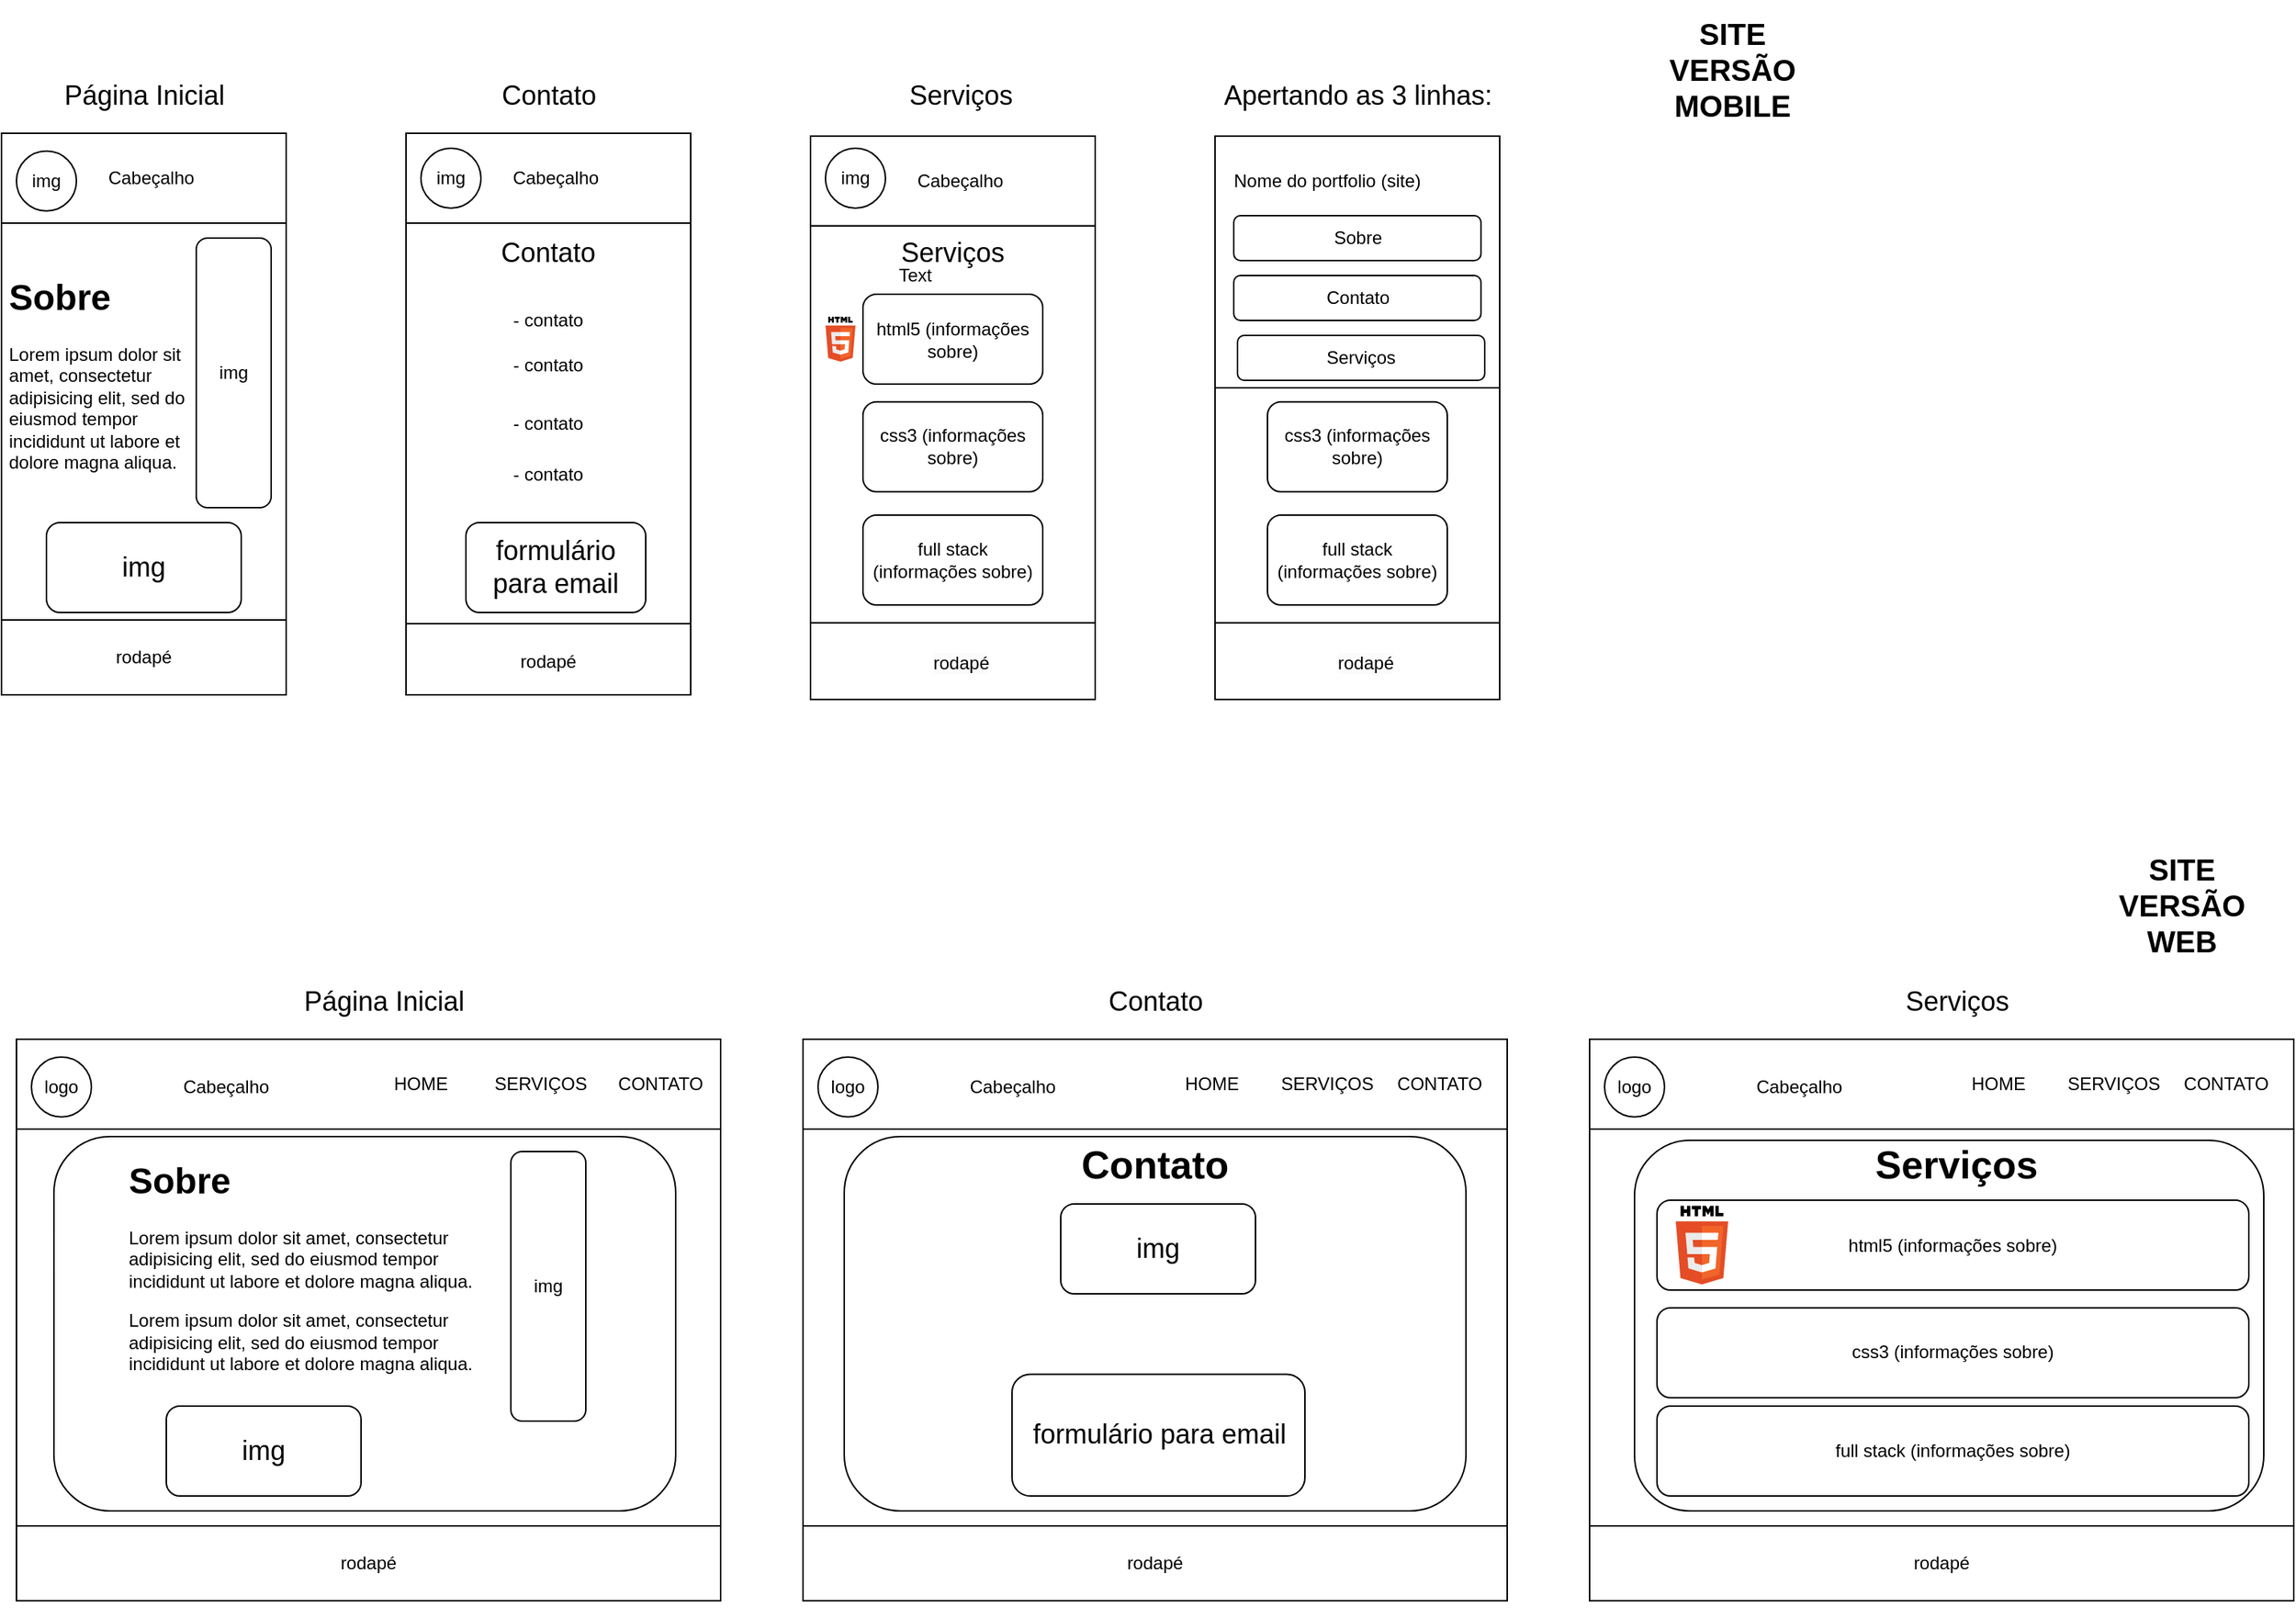 <mxfile version="21.2.2" type="device">
  <diagram name="Página-1" id="8RGgDINJ7ADw3KBuhCvB">
    <mxGraphModel dx="1434" dy="764" grid="1" gridSize="10" guides="1" tooltips="1" connect="1" arrows="1" fold="1" page="1" pageScale="1" pageWidth="827" pageHeight="1169" math="0" shadow="0">
      <root>
        <mxCell id="0" />
        <mxCell id="1" parent="0" />
        <mxCell id="bqbw-1oKw75DQl0EEKA5-62" value="" style="rounded=0;whiteSpace=wrap;html=1;fontSize=18;" vertex="1" parent="1">
          <mxGeometry x="1180" y="765" width="470" height="265" as="geometry" />
        </mxCell>
        <mxCell id="bqbw-1oKw75DQl0EEKA5-120" value="" style="rounded=1;whiteSpace=wrap;html=1;" vertex="1" parent="1">
          <mxGeometry x="1210" y="772.5" width="420" height="247.5" as="geometry" />
        </mxCell>
        <mxCell id="bqbw-1oKw75DQl0EEKA5-60" value="" style="rounded=0;whiteSpace=wrap;html=1;fontSize=18;" vertex="1" parent="1">
          <mxGeometry x="655" y="765" width="470" height="275" as="geometry" />
        </mxCell>
        <mxCell id="bqbw-1oKw75DQl0EEKA5-119" value="" style="rounded=1;whiteSpace=wrap;html=1;" vertex="1" parent="1">
          <mxGeometry x="682.5" y="770" width="415" height="250" as="geometry" />
        </mxCell>
        <mxCell id="bqbw-1oKw75DQl0EEKA5-45" value="" style="rounded=0;whiteSpace=wrap;html=1;fontSize=18;" vertex="1" parent="1">
          <mxGeometry x="130" y="765" width="470" height="265" as="geometry" />
        </mxCell>
        <mxCell id="bqbw-1oKw75DQl0EEKA5-90" value="" style="rounded=1;whiteSpace=wrap;html=1;" vertex="1" parent="1">
          <mxGeometry x="155" y="770" width="415" height="250" as="geometry" />
        </mxCell>
        <mxCell id="-0Nrf5hLDd2SAEaLs9tm-25" value="" style="rounded=0;whiteSpace=wrap;html=1;fontSize=18;" parent="1" vertex="1">
          <mxGeometry x="120" y="160" width="190" height="265" as="geometry" />
        </mxCell>
        <mxCell id="-0Nrf5hLDd2SAEaLs9tm-4" value="" style="rounded=0;whiteSpace=wrap;html=1;" parent="1" vertex="1">
          <mxGeometry x="120" y="100" width="190" height="60" as="geometry" />
        </mxCell>
        <mxCell id="-0Nrf5hLDd2SAEaLs9tm-5" value="rodapé" style="rounded=0;whiteSpace=wrap;html=1;" parent="1" vertex="1">
          <mxGeometry x="120" y="425" width="190" height="50" as="geometry" />
        </mxCell>
        <mxCell id="-0Nrf5hLDd2SAEaLs9tm-6" value="&lt;h1&gt;Sobre&lt;/h1&gt;&lt;p&gt;Lorem ipsum dolor sit amet, consectetur adipisicing elit, sed do eiusmod tempor incididunt ut labore et dolore magna aliqua.&lt;/p&gt;" style="text;html=1;strokeColor=none;fillColor=none;spacing=5;spacingTop=-20;whiteSpace=wrap;overflow=hidden;rounded=0;" parent="1" vertex="1">
          <mxGeometry x="120" y="190" width="130" height="140" as="geometry" />
        </mxCell>
        <mxCell id="-0Nrf5hLDd2SAEaLs9tm-7" value="img" style="ellipse;whiteSpace=wrap;html=1;" parent="1" vertex="1">
          <mxGeometry x="130" y="111.88" width="40" height="40" as="geometry" />
        </mxCell>
        <mxCell id="-0Nrf5hLDd2SAEaLs9tm-11" value="" style="shape=image;html=1;verticalAlign=top;verticalLabelPosition=bottom;labelBackgroundColor=#ffffff;imageAspect=0;aspect=fixed;image=https://cdn3.iconfinder.com/data/icons/faticons/32/list-01-128.png" parent="1" vertex="1">
          <mxGeometry x="270" y="120" width="30" height="30" as="geometry" />
        </mxCell>
        <mxCell id="-0Nrf5hLDd2SAEaLs9tm-12" value="Cabeçalho" style="text;html=1;strokeColor=none;fillColor=none;align=center;verticalAlign=middle;whiteSpace=wrap;rounded=0;" parent="1" vertex="1">
          <mxGeometry x="190" y="115" width="60" height="30" as="geometry" />
        </mxCell>
        <mxCell id="-0Nrf5hLDd2SAEaLs9tm-13" value="img" style="rounded=1;whiteSpace=wrap;html=1;" parent="1" vertex="1">
          <mxGeometry x="250" y="170" width="50" height="180" as="geometry" />
        </mxCell>
        <mxCell id="-0Nrf5hLDd2SAEaLs9tm-14" value="&lt;font style=&quot;font-size: 18px;&quot;&gt;Página Inicial&lt;/font&gt;" style="text;html=1;align=center;verticalAlign=middle;resizable=0;points=[];autosize=1;strokeColor=none;fillColor=none;" parent="1" vertex="1">
          <mxGeometry x="150" y="55" width="130" height="40" as="geometry" />
        </mxCell>
        <mxCell id="-0Nrf5hLDd2SAEaLs9tm-15" value="Contato" style="text;html=1;align=center;verticalAlign=middle;resizable=0;points=[];autosize=1;strokeColor=none;fillColor=none;fontSize=18;" parent="1" vertex="1">
          <mxGeometry x="440" y="55" width="90" height="40" as="geometry" />
        </mxCell>
        <mxCell id="-0Nrf5hLDd2SAEaLs9tm-16" value="Serviços" style="text;html=1;align=center;verticalAlign=middle;resizable=0;points=[];autosize=1;strokeColor=none;fillColor=none;fontSize=18;" parent="1" vertex="1">
          <mxGeometry x="715" y="55" width="90" height="40" as="geometry" />
        </mxCell>
        <mxCell id="-0Nrf5hLDd2SAEaLs9tm-26" value="img" style="rounded=1;whiteSpace=wrap;html=1;fontSize=18;" parent="1" vertex="1">
          <mxGeometry x="150" y="360" width="130" height="60" as="geometry" />
        </mxCell>
        <mxCell id="-0Nrf5hLDd2SAEaLs9tm-33" value="" style="edgeStyle=orthogonalEdgeStyle;rounded=0;orthogonalLoop=1;jettySize=auto;html=1;fontSize=18;" parent="1" source="-0Nrf5hLDd2SAEaLs9tm-29" target="-0Nrf5hLDd2SAEaLs9tm-32" edge="1">
          <mxGeometry relative="1" as="geometry" />
        </mxCell>
        <mxCell id="-0Nrf5hLDd2SAEaLs9tm-29" value="" style="rounded=0;whiteSpace=wrap;html=1;fontSize=18;" parent="1" vertex="1">
          <mxGeometry x="660" y="426.88" width="190" height="51.25" as="geometry" />
        </mxCell>
        <mxCell id="-0Nrf5hLDd2SAEaLs9tm-30" value="" style="rounded=0;whiteSpace=wrap;html=1;fontSize=18;" parent="1" vertex="1">
          <mxGeometry x="390" y="100" width="190" height="60" as="geometry" />
        </mxCell>
        <mxCell id="-0Nrf5hLDd2SAEaLs9tm-27" value="" style="rounded=0;whiteSpace=wrap;html=1;fontSize=18;" parent="1" vertex="1">
          <mxGeometry x="390" y="160" width="190" height="275" as="geometry" />
        </mxCell>
        <mxCell id="-0Nrf5hLDd2SAEaLs9tm-31" value="" style="rounded=0;whiteSpace=wrap;html=1;fontSize=18;" parent="1" vertex="1">
          <mxGeometry x="660" y="101.88" width="190" height="60" as="geometry" />
        </mxCell>
        <mxCell id="-0Nrf5hLDd2SAEaLs9tm-32" value="" style="rounded=0;whiteSpace=wrap;html=1;fontSize=18;" parent="1" vertex="1">
          <mxGeometry x="660" y="161.88" width="190" height="265" as="geometry" />
        </mxCell>
        <mxCell id="-0Nrf5hLDd2SAEaLs9tm-34" value="img" style="ellipse;whiteSpace=wrap;html=1;" parent="1" vertex="1">
          <mxGeometry x="400" y="110" width="40" height="40" as="geometry" />
        </mxCell>
        <mxCell id="-0Nrf5hLDd2SAEaLs9tm-35" value="img" style="ellipse;whiteSpace=wrap;html=1;" parent="1" vertex="1">
          <mxGeometry x="670" y="110" width="40" height="40" as="geometry" />
        </mxCell>
        <mxCell id="-0Nrf5hLDd2SAEaLs9tm-36" value="" style="shape=image;html=1;verticalAlign=top;verticalLabelPosition=bottom;labelBackgroundColor=#ffffff;imageAspect=0;aspect=fixed;image=https://cdn3.iconfinder.com/data/icons/faticons/32/list-01-128.png" parent="1" vertex="1">
          <mxGeometry x="540" y="115" width="30" height="30" as="geometry" />
        </mxCell>
        <mxCell id="-0Nrf5hLDd2SAEaLs9tm-37" value="" style="shape=image;html=1;verticalAlign=top;verticalLabelPosition=bottom;labelBackgroundColor=#ffffff;imageAspect=0;aspect=fixed;image=https://cdn3.iconfinder.com/data/icons/faticons/32/list-01-128.png" parent="1" vertex="1">
          <mxGeometry x="810" y="115" width="30" height="30" as="geometry" />
        </mxCell>
        <mxCell id="-0Nrf5hLDd2SAEaLs9tm-38" value="Cabeçalho" style="text;html=1;strokeColor=none;fillColor=none;align=center;verticalAlign=middle;whiteSpace=wrap;rounded=0;" parent="1" vertex="1">
          <mxGeometry x="460" y="115" width="60" height="30" as="geometry" />
        </mxCell>
        <mxCell id="-0Nrf5hLDd2SAEaLs9tm-39" value="Cabeçalho" style="text;html=1;strokeColor=none;fillColor=none;align=center;verticalAlign=middle;whiteSpace=wrap;rounded=0;" parent="1" vertex="1">
          <mxGeometry x="730" y="116.88" width="60" height="30" as="geometry" />
        </mxCell>
        <mxCell id="-0Nrf5hLDd2SAEaLs9tm-41" value="&lt;span style=&quot;color: rgb(0, 0, 0); font-family: Helvetica; font-size: 12px; font-style: normal; font-variant-ligatures: normal; font-variant-caps: normal; font-weight: 400; letter-spacing: normal; orphans: 2; text-align: center; text-indent: 0px; text-transform: none; widows: 2; word-spacing: 0px; -webkit-text-stroke-width: 0px; background-color: rgb(251, 251, 251); text-decoration-thickness: initial; text-decoration-style: initial; text-decoration-color: initial; float: none; display: inline !important;&quot;&gt;rodapé&lt;/span&gt;" style="text;whiteSpace=wrap;html=1;fontSize=18;" parent="1" vertex="1">
          <mxGeometry x="740" y="435" width="40" height="35" as="geometry" />
        </mxCell>
        <mxCell id="-0Nrf5hLDd2SAEaLs9tm-42" value="Contato" style="text;html=1;strokeColor=none;fillColor=none;align=center;verticalAlign=middle;whiteSpace=wrap;rounded=0;fontSize=18;" parent="1" vertex="1">
          <mxGeometry x="455" y="165" width="60" height="30" as="geometry" />
        </mxCell>
        <mxCell id="-0Nrf5hLDd2SAEaLs9tm-43" value="formulário para email" style="rounded=1;whiteSpace=wrap;html=1;fontSize=18;" parent="1" vertex="1">
          <mxGeometry x="430" y="360" width="120" height="60" as="geometry" />
        </mxCell>
        <mxCell id="-0Nrf5hLDd2SAEaLs9tm-40" value="&lt;span style=&quot;color: rgb(0, 0, 0); font-family: Helvetica; font-size: 12px; font-style: normal; font-variant-ligatures: normal; font-variant-caps: normal; font-weight: 400; letter-spacing: normal; orphans: 2; text-align: center; text-indent: 0px; text-transform: none; widows: 2; word-spacing: 0px; -webkit-text-stroke-width: 0px; background-color: rgb(251, 251, 251); text-decoration-thickness: initial; text-decoration-style: initial; text-decoration-color: initial; float: none; display: inline !important;&quot;&gt;rodapé&lt;/span&gt;" style="text;whiteSpace=wrap;html=1;fontSize=18;" parent="1" vertex="1">
          <mxGeometry x="470" y="435" width="70" height="50" as="geometry" />
        </mxCell>
        <mxCell id="-0Nrf5hLDd2SAEaLs9tm-28" value="&lt;font style=&quot;font-size: 12px;&quot;&gt;rodapé&lt;/font&gt;" style="rounded=0;whiteSpace=wrap;html=1;fontSize=18;" parent="1" vertex="1">
          <mxGeometry x="390" y="427.5" width="190" height="47.5" as="geometry" />
        </mxCell>
        <mxCell id="-0Nrf5hLDd2SAEaLs9tm-44" value="" style="shape=image;html=1;verticalAlign=top;verticalLabelPosition=bottom;labelBackgroundColor=#ffffff;imageAspect=0;aspect=fixed;image=https://cdn3.iconfinder.com/data/icons/minimalisticons/28/phone-128.png;fontSize=12;" parent="1" vertex="1">
          <mxGeometry x="414" y="215" width="20" height="20" as="geometry" />
        </mxCell>
        <mxCell id="-0Nrf5hLDd2SAEaLs9tm-45" value="" style="shape=image;html=1;verticalAlign=top;verticalLabelPosition=bottom;labelBackgroundColor=#ffffff;imageAspect=0;aspect=fixed;image=https://cdn1.iconfinder.com/data/icons/logo-s-icon-pack-collection/512/whatsup-128.png;fontSize=12;" parent="1" vertex="1">
          <mxGeometry x="411.5" y="242.5" width="25" height="25" as="geometry" />
        </mxCell>
        <mxCell id="-0Nrf5hLDd2SAEaLs9tm-46" value="" style="shape=image;html=1;verticalAlign=top;verticalLabelPosition=bottom;labelBackgroundColor=#ffffff;imageAspect=0;aspect=fixed;image=https://cdn4.iconfinder.com/data/icons/ionicons/512/icon-social-github-128.png;fontSize=12;" parent="1" vertex="1">
          <mxGeometry x="408" y="274" width="32" height="32" as="geometry" />
        </mxCell>
        <mxCell id="-0Nrf5hLDd2SAEaLs9tm-47" value="" style="shape=image;html=1;verticalAlign=top;verticalLabelPosition=bottom;labelBackgroundColor=#ffffff;imageAspect=0;aspect=fixed;image=https://cdn3.iconfinder.com/data/icons/picons-social/57/11-linkedin-128.png;fontSize=12;" parent="1" vertex="1">
          <mxGeometry x="411.5" y="315" width="25" height="25" as="geometry" />
        </mxCell>
        <mxCell id="-0Nrf5hLDd2SAEaLs9tm-48" value="- contato" style="text;html=1;strokeColor=none;fillColor=none;align=center;verticalAlign=middle;whiteSpace=wrap;rounded=0;fontSize=12;" parent="1" vertex="1">
          <mxGeometry x="455" y="210" width="60" height="30" as="geometry" />
        </mxCell>
        <mxCell id="-0Nrf5hLDd2SAEaLs9tm-49" value="- contato" style="text;html=1;strokeColor=none;fillColor=none;align=center;verticalAlign=middle;whiteSpace=wrap;rounded=0;fontSize=12;" parent="1" vertex="1">
          <mxGeometry x="455" y="240" width="60" height="30" as="geometry" />
        </mxCell>
        <mxCell id="-0Nrf5hLDd2SAEaLs9tm-51" value="- contato" style="text;html=1;strokeColor=none;fillColor=none;align=center;verticalAlign=middle;whiteSpace=wrap;rounded=0;fontSize=12;" parent="1" vertex="1">
          <mxGeometry x="455" y="279.38" width="60" height="30" as="geometry" />
        </mxCell>
        <mxCell id="-0Nrf5hLDd2SAEaLs9tm-52" value="- contato" style="text;html=1;strokeColor=none;fillColor=none;align=center;verticalAlign=middle;whiteSpace=wrap;rounded=0;fontSize=12;" parent="1" vertex="1">
          <mxGeometry x="455" y="312.5" width="60" height="30" as="geometry" />
        </mxCell>
        <mxCell id="-0Nrf5hLDd2SAEaLs9tm-53" value="html5 (informações sobre)" style="rounded=1;whiteSpace=wrap;html=1;fontSize=12;" parent="1" vertex="1">
          <mxGeometry x="695" y="207.5" width="120" height="60" as="geometry" />
        </mxCell>
        <mxCell id="-0Nrf5hLDd2SAEaLs9tm-54" value="Serviços" style="text;html=1;strokeColor=none;fillColor=none;align=center;verticalAlign=middle;whiteSpace=wrap;rounded=0;fontSize=18;" parent="1" vertex="1">
          <mxGeometry x="725" y="165" width="60" height="30" as="geometry" />
        </mxCell>
        <mxCell id="-0Nrf5hLDd2SAEaLs9tm-55" value="css3 (informações sobre)" style="rounded=1;whiteSpace=wrap;html=1;fontSize=12;" parent="1" vertex="1">
          <mxGeometry x="695" y="279.38" width="120" height="60" as="geometry" />
        </mxCell>
        <mxCell id="-0Nrf5hLDd2SAEaLs9tm-56" value="full stack (informações sobre)" style="rounded=1;whiteSpace=wrap;html=1;fontSize=12;" parent="1" vertex="1">
          <mxGeometry x="695" y="355" width="120" height="60" as="geometry" />
        </mxCell>
        <mxCell id="-0Nrf5hLDd2SAEaLs9tm-57" value="" style="dashed=0;outlineConnect=0;html=1;align=center;labelPosition=center;verticalLabelPosition=bottom;verticalAlign=top;shape=mxgraph.weblogos.html5;fontSize=12;" parent="1" vertex="1">
          <mxGeometry x="670" y="222.5" width="20" height="30" as="geometry" />
        </mxCell>
        <mxCell id="-0Nrf5hLDd2SAEaLs9tm-58" value="" style="shape=image;html=1;verticalAlign=top;verticalLabelPosition=bottom;labelBackgroundColor=#ffffff;imageAspect=0;aspect=fixed;image=https://cdn1.iconfinder.com/data/icons/ionicons-fill-vol-2/512/logo-css3-128.png;fontSize=12;" parent="1" vertex="1">
          <mxGeometry x="665.69" y="295.07" width="28.62" height="28.62" as="geometry" />
        </mxCell>
        <mxCell id="1HQoGftpLNDWAwF-UApB-1" value="" style="edgeStyle=orthogonalEdgeStyle;rounded=0;orthogonalLoop=1;jettySize=auto;html=1;fontSize=18;" parent="1" source="1HQoGftpLNDWAwF-UApB-2" target="1HQoGftpLNDWAwF-UApB-4" edge="1">
          <mxGeometry relative="1" as="geometry" />
        </mxCell>
        <mxCell id="1HQoGftpLNDWAwF-UApB-2" value="" style="rounded=0;whiteSpace=wrap;html=1;fontSize=18;" parent="1" vertex="1">
          <mxGeometry x="930" y="426.88" width="190" height="51.25" as="geometry" />
        </mxCell>
        <mxCell id="1HQoGftpLNDWAwF-UApB-4" value="" style="rounded=0;whiteSpace=wrap;html=1;fontSize=18;" parent="1" vertex="1">
          <mxGeometry x="930" y="161.88" width="190" height="265" as="geometry" />
        </mxCell>
        <mxCell id="1HQoGftpLNDWAwF-UApB-5" value="" style="ellipse;whiteSpace=wrap;html=1;" parent="1" vertex="1">
          <mxGeometry x="940" y="110" width="40" height="40" as="geometry" />
        </mxCell>
        <mxCell id="1HQoGftpLNDWAwF-UApB-6" value="" style="shape=image;html=1;verticalAlign=top;verticalLabelPosition=bottom;labelBackgroundColor=#ffffff;imageAspect=0;aspect=fixed;image=https://cdn3.iconfinder.com/data/icons/faticons/32/list-01-128.png" parent="1" vertex="1">
          <mxGeometry x="1080" y="115" width="30" height="30" as="geometry" />
        </mxCell>
        <mxCell id="1HQoGftpLNDWAwF-UApB-7" value="Cabeçalho" style="text;html=1;strokeColor=none;fillColor=none;align=center;verticalAlign=middle;whiteSpace=wrap;rounded=0;" parent="1" vertex="1">
          <mxGeometry x="1000" y="116.88" width="60" height="30" as="geometry" />
        </mxCell>
        <mxCell id="1HQoGftpLNDWAwF-UApB-8" value="&lt;span style=&quot;color: rgb(0, 0, 0); font-family: Helvetica; font-size: 12px; font-style: normal; font-variant-ligatures: normal; font-variant-caps: normal; font-weight: 400; letter-spacing: normal; orphans: 2; text-align: center; text-indent: 0px; text-transform: none; widows: 2; word-spacing: 0px; -webkit-text-stroke-width: 0px; background-color: rgb(251, 251, 251); text-decoration-thickness: initial; text-decoration-style: initial; text-decoration-color: initial; float: none; display: inline !important;&quot;&gt;rodapé&lt;/span&gt;" style="text;whiteSpace=wrap;html=1;fontSize=18;" parent="1" vertex="1">
          <mxGeometry x="1010" y="435" width="40" height="35" as="geometry" />
        </mxCell>
        <mxCell id="1HQoGftpLNDWAwF-UApB-9" value="html5 (informações sobre)" style="rounded=1;whiteSpace=wrap;html=1;fontSize=12;" parent="1" vertex="1">
          <mxGeometry x="965" y="207.5" width="120" height="60" as="geometry" />
        </mxCell>
        <mxCell id="1HQoGftpLNDWAwF-UApB-10" value="Serviços" style="text;html=1;strokeColor=none;fillColor=none;align=center;verticalAlign=middle;whiteSpace=wrap;rounded=0;fontSize=18;" parent="1" vertex="1">
          <mxGeometry x="995" y="165" width="60" height="30" as="geometry" />
        </mxCell>
        <mxCell id="1HQoGftpLNDWAwF-UApB-11" value="css3 (informações sobre)" style="rounded=1;whiteSpace=wrap;html=1;fontSize=12;" parent="1" vertex="1">
          <mxGeometry x="965" y="279.38" width="120" height="60" as="geometry" />
        </mxCell>
        <mxCell id="1HQoGftpLNDWAwF-UApB-12" value="full stack (informações sobre)" style="rounded=1;whiteSpace=wrap;html=1;fontSize=12;" parent="1" vertex="1">
          <mxGeometry x="965" y="355" width="120" height="60" as="geometry" />
        </mxCell>
        <mxCell id="1HQoGftpLNDWAwF-UApB-13" value="" style="dashed=0;outlineConnect=0;html=1;align=center;labelPosition=center;verticalLabelPosition=bottom;verticalAlign=top;shape=mxgraph.weblogos.html5;fontSize=12;" parent="1" vertex="1">
          <mxGeometry x="940" y="222.5" width="20" height="30" as="geometry" />
        </mxCell>
        <mxCell id="1HQoGftpLNDWAwF-UApB-14" value="" style="shape=image;html=1;verticalAlign=top;verticalLabelPosition=bottom;labelBackgroundColor=#ffffff;imageAspect=0;aspect=fixed;image=https://cdn1.iconfinder.com/data/icons/ionicons-fill-vol-2/512/logo-css3-128.png;fontSize=12;" parent="1" vertex="1">
          <mxGeometry x="935.69" y="295.07" width="28.62" height="28.62" as="geometry" />
        </mxCell>
        <mxCell id="1HQoGftpLNDWAwF-UApB-3" value="" style="rounded=0;whiteSpace=wrap;html=1;fontSize=18;" parent="1" vertex="1">
          <mxGeometry x="930" y="101.88" width="190" height="168.12" as="geometry" />
        </mxCell>
        <mxCell id="1HQoGftpLNDWAwF-UApB-15" value="" style="shape=image;html=1;verticalAlign=top;verticalLabelPosition=bottom;labelBackgroundColor=#ffffff;imageAspect=0;aspect=fixed;image=https://cdn3.iconfinder.com/data/icons/faticons/32/list-01-128.png" parent="1" vertex="1">
          <mxGeometry x="1080" y="116.88" width="30" height="30" as="geometry" />
        </mxCell>
        <mxCell id="1HQoGftpLNDWAwF-UApB-16" value="Apertando as 3 linhas:" style="text;html=1;align=center;verticalAlign=middle;resizable=0;points=[];autosize=1;strokeColor=none;fillColor=none;fontSize=18;" parent="1" vertex="1">
          <mxGeometry x="925" y="55" width="200" height="40" as="geometry" />
        </mxCell>
        <mxCell id="1HQoGftpLNDWAwF-UApB-18" value="Sobre" style="rounded=1;whiteSpace=wrap;html=1;" parent="1" vertex="1">
          <mxGeometry x="942.5" y="155" width="165" height="30" as="geometry" />
        </mxCell>
        <mxCell id="1HQoGftpLNDWAwF-UApB-20" value="Serviços" style="rounded=1;whiteSpace=wrap;html=1;" parent="1" vertex="1">
          <mxGeometry x="945" y="235" width="165" height="30" as="geometry" />
        </mxCell>
        <mxCell id="1HQoGftpLNDWAwF-UApB-22" value="Contato" style="rounded=1;whiteSpace=wrap;html=1;" parent="1" vertex="1">
          <mxGeometry x="942.5" y="195" width="165" height="30" as="geometry" />
        </mxCell>
        <mxCell id="1HQoGftpLNDWAwF-UApB-23" value="Nome do portfolio (site)" style="text;html=1;strokeColor=none;fillColor=none;align=center;verticalAlign=middle;whiteSpace=wrap;rounded=0;" parent="1" vertex="1">
          <mxGeometry x="940" y="116.88" width="130" height="30" as="geometry" />
        </mxCell>
        <mxCell id="bqbw-1oKw75DQl0EEKA5-1" value="Text" style="text;html=1;strokeColor=none;fillColor=none;align=center;verticalAlign=middle;whiteSpace=wrap;rounded=0;" vertex="1" parent="1">
          <mxGeometry x="700" y="180" width="60" height="30" as="geometry" />
        </mxCell>
        <mxCell id="bqbw-1oKw75DQl0EEKA5-2" value="&lt;b&gt;&lt;font style=&quot;font-size: 20px;&quot;&gt;SITE&lt;br&gt;VERSÃO&lt;br&gt;MOBILE&lt;/font&gt;&lt;/b&gt;" style="text;html=1;align=center;verticalAlign=middle;resizable=0;points=[];autosize=1;strokeColor=none;fillColor=none;" vertex="1" parent="1">
          <mxGeometry x="1220" y="11.88" width="110" height="90" as="geometry" />
        </mxCell>
        <mxCell id="bqbw-1oKw75DQl0EEKA5-46" value="" style="rounded=0;whiteSpace=wrap;html=1;" vertex="1" parent="1">
          <mxGeometry x="130" y="705" width="470" height="60" as="geometry" />
        </mxCell>
        <mxCell id="bqbw-1oKw75DQl0EEKA5-47" value="rodapé" style="rounded=0;whiteSpace=wrap;html=1;" vertex="1" parent="1">
          <mxGeometry x="130" y="1030" width="470" height="50" as="geometry" />
        </mxCell>
        <mxCell id="bqbw-1oKw75DQl0EEKA5-48" value="&lt;h1&gt;Sobre&lt;/h1&gt;&lt;p&gt;Lorem ipsum dolor sit amet, consectetur adipisicing elit, sed do eiusmod tempor incididunt ut labore et dolore magna aliqua.&lt;/p&gt;&lt;p&gt;Lorem ipsum dolor sit amet, consectetur adipisicing elit, sed do eiusmod tempor incididunt ut labore et dolore magna aliqua.&lt;br&gt;&lt;/p&gt;" style="text;html=1;strokeColor=none;fillColor=none;spacing=5;spacingTop=-20;whiteSpace=wrap;overflow=hidden;rounded=0;" vertex="1" parent="1">
          <mxGeometry x="200" y="780" width="240" height="170" as="geometry" />
        </mxCell>
        <mxCell id="bqbw-1oKw75DQl0EEKA5-49" value="logo" style="ellipse;whiteSpace=wrap;html=1;" vertex="1" parent="1">
          <mxGeometry x="140" y="716.88" width="40" height="40" as="geometry" />
        </mxCell>
        <mxCell id="bqbw-1oKw75DQl0EEKA5-51" value="Cabeçalho" style="text;html=1;strokeColor=none;fillColor=none;align=center;verticalAlign=middle;whiteSpace=wrap;rounded=0;" vertex="1" parent="1">
          <mxGeometry x="240" y="721.88" width="60" height="30" as="geometry" />
        </mxCell>
        <mxCell id="bqbw-1oKw75DQl0EEKA5-52" value="img" style="rounded=1;whiteSpace=wrap;html=1;" vertex="1" parent="1">
          <mxGeometry x="460" y="780" width="50" height="180" as="geometry" />
        </mxCell>
        <mxCell id="bqbw-1oKw75DQl0EEKA5-53" value="&lt;font style=&quot;font-size: 18px;&quot;&gt;Página Inicial&lt;/font&gt;" style="text;html=1;align=center;verticalAlign=middle;resizable=0;points=[];autosize=1;strokeColor=none;fillColor=none;" vertex="1" parent="1">
          <mxGeometry x="310" y="660" width="130" height="40" as="geometry" />
        </mxCell>
        <mxCell id="bqbw-1oKw75DQl0EEKA5-54" value="Contato" style="text;html=1;align=center;verticalAlign=middle;resizable=0;points=[];autosize=1;strokeColor=none;fillColor=none;fontSize=18;" vertex="1" parent="1">
          <mxGeometry x="845" y="660" width="90" height="40" as="geometry" />
        </mxCell>
        <mxCell id="bqbw-1oKw75DQl0EEKA5-55" value="Serviços" style="text;html=1;align=center;verticalAlign=middle;resizable=0;points=[];autosize=1;strokeColor=none;fillColor=none;fontSize=18;" vertex="1" parent="1">
          <mxGeometry x="1380" y="660" width="90" height="40" as="geometry" />
        </mxCell>
        <mxCell id="bqbw-1oKw75DQl0EEKA5-56" value="img" style="rounded=1;whiteSpace=wrap;html=1;fontSize=18;" vertex="1" parent="1">
          <mxGeometry x="230" y="950" width="130" height="60" as="geometry" />
        </mxCell>
        <mxCell id="bqbw-1oKw75DQl0EEKA5-69" value="&lt;span style=&quot;color: rgb(0, 0, 0); font-family: Helvetica; font-size: 12px; font-style: normal; font-variant-ligatures: normal; font-variant-caps: normal; font-weight: 400; letter-spacing: normal; orphans: 2; text-align: center; text-indent: 0px; text-transform: none; widows: 2; word-spacing: 0px; -webkit-text-stroke-width: 0px; background-color: rgb(251, 251, 251); text-decoration-thickness: initial; text-decoration-style: initial; text-decoration-color: initial; float: none; display: inline !important;&quot;&gt;rodapé&lt;/span&gt;" style="text;whiteSpace=wrap;html=1;fontSize=18;" vertex="1" parent="1">
          <mxGeometry x="1240" y="1040" width="40" height="35" as="geometry" />
        </mxCell>
        <mxCell id="bqbw-1oKw75DQl0EEKA5-70" value="&lt;h1 style=&quot;border-color: var(--border-color); text-align: left;&quot;&gt;&lt;font style=&quot;font-size: 26px;&quot;&gt;Contato&lt;/font&gt;&lt;/h1&gt;" style="text;html=1;strokeColor=none;fillColor=none;align=center;verticalAlign=middle;whiteSpace=wrap;rounded=0;fontSize=18;" vertex="1" parent="1">
          <mxGeometry x="860" y="770" width="60" height="30" as="geometry" />
        </mxCell>
        <mxCell id="bqbw-1oKw75DQl0EEKA5-71" value="formulário para email" style="rounded=1;whiteSpace=wrap;html=1;fontSize=18;" vertex="1" parent="1">
          <mxGeometry x="794.5" y="928.69" width="195.5" height="81.31" as="geometry" />
        </mxCell>
        <mxCell id="bqbw-1oKw75DQl0EEKA5-72" value="&lt;span style=&quot;color: rgb(0, 0, 0); font-family: Helvetica; font-size: 12px; font-style: normal; font-variant-ligatures: normal; font-variant-caps: normal; font-weight: 400; letter-spacing: normal; orphans: 2; text-align: center; text-indent: 0px; text-transform: none; widows: 2; word-spacing: 0px; -webkit-text-stroke-width: 0px; background-color: rgb(251, 251, 251); text-decoration-thickness: initial; text-decoration-style: initial; text-decoration-color: initial; float: none; display: inline !important;&quot;&gt;rodapé&lt;/span&gt;" style="text;whiteSpace=wrap;html=1;fontSize=18;" vertex="1" parent="1">
          <mxGeometry x="960" y="1040" width="70" height="50" as="geometry" />
        </mxCell>
        <mxCell id="bqbw-1oKw75DQl0EEKA5-73" value="&lt;font style=&quot;font-size: 12px;&quot;&gt;rodapé&lt;/font&gt;" style="rounded=0;whiteSpace=wrap;html=1;fontSize=18;" vertex="1" parent="1">
          <mxGeometry x="880" y="1032.5" width="190" height="47.5" as="geometry" />
        </mxCell>
        <mxCell id="bqbw-1oKw75DQl0EEKA5-74" value="" style="shape=image;html=1;verticalAlign=top;verticalLabelPosition=bottom;labelBackgroundColor=#ffffff;imageAspect=0;aspect=fixed;image=https://cdn3.iconfinder.com/data/icons/minimalisticons/28/phone-128.png;fontSize=12;" vertex="1" parent="1">
          <mxGeometry x="947.5" y="890.5" width="25" height="25" as="geometry" />
        </mxCell>
        <mxCell id="bqbw-1oKw75DQl0EEKA5-75" value="" style="shape=image;html=1;verticalAlign=top;verticalLabelPosition=bottom;labelBackgroundColor=#ffffff;imageAspect=0;aspect=fixed;image=https://cdn1.iconfinder.com/data/icons/logo-s-icon-pack-collection/512/whatsup-128.png;fontSize=12;" vertex="1" parent="1">
          <mxGeometry x="902.5" y="889.25" width="27.5" height="27.5" as="geometry" />
        </mxCell>
        <mxCell id="bqbw-1oKw75DQl0EEKA5-76" value="" style="shape=image;html=1;verticalAlign=top;verticalLabelPosition=bottom;labelBackgroundColor=#ffffff;imageAspect=0;aspect=fixed;image=https://cdn4.iconfinder.com/data/icons/ionicons/512/icon-social-github-128.png;fontSize=12;" vertex="1" parent="1">
          <mxGeometry x="850" y="887" width="32" height="32" as="geometry" />
        </mxCell>
        <mxCell id="bqbw-1oKw75DQl0EEKA5-77" value="" style="shape=image;html=1;verticalAlign=top;verticalLabelPosition=bottom;labelBackgroundColor=#ffffff;imageAspect=0;aspect=fixed;image=https://cdn3.iconfinder.com/data/icons/picons-social/57/11-linkedin-128.png;fontSize=12;" vertex="1" parent="1">
          <mxGeometry x="805" y="887" width="31" height="31" as="geometry" />
        </mxCell>
        <mxCell id="bqbw-1oKw75DQl0EEKA5-82" value="html5 (informações sobre)" style="rounded=1;whiteSpace=wrap;html=1;fontSize=12;" vertex="1" parent="1">
          <mxGeometry x="1225" y="812.5" width="395" height="60" as="geometry" />
        </mxCell>
        <mxCell id="bqbw-1oKw75DQl0EEKA5-83" value="&lt;h1 style=&quot;border-color: var(--border-color); text-align: left;&quot;&gt;&lt;font style=&quot;border-color: var(--border-color); font-size: 26px;&quot;&gt;Serviços&lt;/font&gt;&lt;/h1&gt;" style="text;html=1;strokeColor=none;fillColor=none;align=center;verticalAlign=middle;whiteSpace=wrap;rounded=0;fontSize=18;" vertex="1" parent="1">
          <mxGeometry x="1395" y="770" width="60" height="30" as="geometry" />
        </mxCell>
        <mxCell id="bqbw-1oKw75DQl0EEKA5-84" value="css3 (informações sobre)" style="rounded=1;whiteSpace=wrap;html=1;fontSize=12;" vertex="1" parent="1">
          <mxGeometry x="1225" y="884.38" width="395" height="60" as="geometry" />
        </mxCell>
        <mxCell id="bqbw-1oKw75DQl0EEKA5-85" value="full stack (informações sobre)" style="rounded=1;whiteSpace=wrap;html=1;fontSize=12;" vertex="1" parent="1">
          <mxGeometry x="1225" y="950" width="395" height="60" as="geometry" />
        </mxCell>
        <mxCell id="bqbw-1oKw75DQl0EEKA5-86" value="" style="dashed=0;outlineConnect=0;html=1;align=center;labelPosition=center;verticalLabelPosition=bottom;verticalAlign=top;shape=mxgraph.weblogos.html5;fontSize=12;" vertex="1" parent="1">
          <mxGeometry x="1237.5" y="816.25" width="35" height="52.5" as="geometry" />
        </mxCell>
        <mxCell id="bqbw-1oKw75DQl0EEKA5-87" value="" style="shape=image;html=1;verticalAlign=top;verticalLabelPosition=bottom;labelBackgroundColor=#ffffff;imageAspect=0;aspect=fixed;image=https://cdn1.iconfinder.com/data/icons/ionicons-fill-vol-2/512/logo-css3-128.png;fontSize=12;" vertex="1" parent="1">
          <mxGeometry x="1235.03" y="889.42" width="49.93" height="49.93" as="geometry" />
        </mxCell>
        <mxCell id="bqbw-1oKw75DQl0EEKA5-91" value="HOME" style="text;html=1;strokeColor=none;fillColor=none;align=center;verticalAlign=middle;whiteSpace=wrap;rounded=0;" vertex="1" parent="1">
          <mxGeometry x="370" y="720" width="60" height="30" as="geometry" />
        </mxCell>
        <mxCell id="bqbw-1oKw75DQl0EEKA5-92" value="SERVIÇOS" style="text;html=1;strokeColor=none;fillColor=none;align=center;verticalAlign=middle;whiteSpace=wrap;rounded=0;" vertex="1" parent="1">
          <mxGeometry x="450" y="720" width="60" height="30" as="geometry" />
        </mxCell>
        <mxCell id="bqbw-1oKw75DQl0EEKA5-93" value="CONTATO" style="text;html=1;strokeColor=none;fillColor=none;align=center;verticalAlign=middle;whiteSpace=wrap;rounded=0;" vertex="1" parent="1">
          <mxGeometry x="530" y="720" width="60" height="30" as="geometry" />
        </mxCell>
        <mxCell id="bqbw-1oKw75DQl0EEKA5-94" value="rodapé" style="rounded=0;whiteSpace=wrap;html=1;" vertex="1" parent="1">
          <mxGeometry x="655" y="1030" width="470" height="50" as="geometry" />
        </mxCell>
        <mxCell id="bqbw-1oKw75DQl0EEKA5-96" value="" style="rounded=0;whiteSpace=wrap;html=1;" vertex="1" parent="1">
          <mxGeometry x="655" y="705" width="470" height="60" as="geometry" />
        </mxCell>
        <mxCell id="bqbw-1oKw75DQl0EEKA5-97" value="logo" style="ellipse;whiteSpace=wrap;html=1;" vertex="1" parent="1">
          <mxGeometry x="665" y="716.88" width="40" height="40" as="geometry" />
        </mxCell>
        <mxCell id="bqbw-1oKw75DQl0EEKA5-98" value="Cabeçalho" style="text;html=1;strokeColor=none;fillColor=none;align=center;verticalAlign=middle;whiteSpace=wrap;rounded=0;" vertex="1" parent="1">
          <mxGeometry x="765" y="721.88" width="60" height="30" as="geometry" />
        </mxCell>
        <mxCell id="bqbw-1oKw75DQl0EEKA5-99" value="HOME" style="text;html=1;strokeColor=none;fillColor=none;align=center;verticalAlign=middle;whiteSpace=wrap;rounded=0;" vertex="1" parent="1">
          <mxGeometry x="898" y="720" width="60" height="30" as="geometry" />
        </mxCell>
        <mxCell id="bqbw-1oKw75DQl0EEKA5-100" value="SERVIÇOS" style="text;html=1;strokeColor=none;fillColor=none;align=center;verticalAlign=middle;whiteSpace=wrap;rounded=0;" vertex="1" parent="1">
          <mxGeometry x="975" y="720" width="60" height="30" as="geometry" />
        </mxCell>
        <mxCell id="bqbw-1oKw75DQl0EEKA5-101" value="CONTATO" style="text;html=1;strokeColor=none;fillColor=none;align=center;verticalAlign=middle;whiteSpace=wrap;rounded=0;" vertex="1" parent="1">
          <mxGeometry x="1050" y="720" width="60" height="30" as="geometry" />
        </mxCell>
        <mxCell id="bqbw-1oKw75DQl0EEKA5-103" value="img" style="rounded=1;whiteSpace=wrap;html=1;fontSize=18;" vertex="1" parent="1">
          <mxGeometry x="827" y="815" width="130" height="60" as="geometry" />
        </mxCell>
        <mxCell id="bqbw-1oKw75DQl0EEKA5-104" value="rodapé" style="rounded=0;whiteSpace=wrap;html=1;" vertex="1" parent="1">
          <mxGeometry x="1180" y="1030" width="470" height="50" as="geometry" />
        </mxCell>
        <mxCell id="bqbw-1oKw75DQl0EEKA5-113" value="" style="rounded=0;whiteSpace=wrap;html=1;" vertex="1" parent="1">
          <mxGeometry x="1180" y="705" width="470" height="60" as="geometry" />
        </mxCell>
        <mxCell id="bqbw-1oKw75DQl0EEKA5-114" value="logo" style="ellipse;whiteSpace=wrap;html=1;" vertex="1" parent="1">
          <mxGeometry x="1190" y="716.88" width="40" height="40" as="geometry" />
        </mxCell>
        <mxCell id="bqbw-1oKw75DQl0EEKA5-115" value="Cabeçalho" style="text;html=1;strokeColor=none;fillColor=none;align=center;verticalAlign=middle;whiteSpace=wrap;rounded=0;" vertex="1" parent="1">
          <mxGeometry x="1290" y="721.88" width="60" height="30" as="geometry" />
        </mxCell>
        <mxCell id="bqbw-1oKw75DQl0EEKA5-116" value="HOME" style="text;html=1;strokeColor=none;fillColor=none;align=center;verticalAlign=middle;whiteSpace=wrap;rounded=0;" vertex="1" parent="1">
          <mxGeometry x="1423" y="720" width="60" height="30" as="geometry" />
        </mxCell>
        <mxCell id="bqbw-1oKw75DQl0EEKA5-117" value="SERVIÇOS" style="text;html=1;strokeColor=none;fillColor=none;align=center;verticalAlign=middle;whiteSpace=wrap;rounded=0;" vertex="1" parent="1">
          <mxGeometry x="1500" y="720" width="60" height="30" as="geometry" />
        </mxCell>
        <mxCell id="bqbw-1oKw75DQl0EEKA5-118" value="CONTATO" style="text;html=1;strokeColor=none;fillColor=none;align=center;verticalAlign=middle;whiteSpace=wrap;rounded=0;" vertex="1" parent="1">
          <mxGeometry x="1575" y="720" width="60" height="30" as="geometry" />
        </mxCell>
        <mxCell id="bqbw-1oKw75DQl0EEKA5-121" value="&lt;b&gt;&lt;font style=&quot;font-size: 20px;&quot;&gt;SITE&lt;br&gt;VERSÃO&lt;br&gt;WEB&lt;br&gt;&lt;/font&gt;&lt;/b&gt;" style="text;html=1;align=center;verticalAlign=middle;resizable=0;points=[];autosize=1;strokeColor=none;fillColor=none;" vertex="1" parent="1">
          <mxGeometry x="1520" y="570" width="110" height="90" as="geometry" />
        </mxCell>
      </root>
    </mxGraphModel>
  </diagram>
</mxfile>
